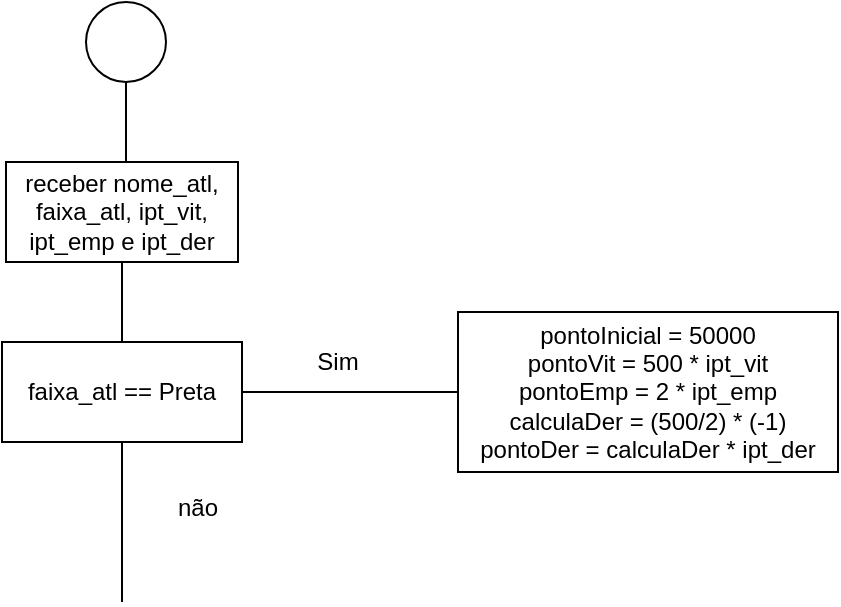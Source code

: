 <mxfile version="20.2.8" type="device"><diagram id="0Zn6i0KMimPKZyARsqPO" name="Página-1"><mxGraphModel dx="868" dy="450" grid="1" gridSize="10" guides="1" tooltips="1" connect="1" arrows="1" fold="1" page="1" pageScale="1" pageWidth="827" pageHeight="1169" math="0" shadow="0"><root><mxCell id="0"/><mxCell id="1" parent="0"/><mxCell id="RjNZKsGPw_uDHT7AELiy-1" value="" style="ellipse;whiteSpace=wrap;html=1;aspect=fixed;" vertex="1" parent="1"><mxGeometry x="394" y="30" width="40" height="40" as="geometry"/></mxCell><mxCell id="RjNZKsGPw_uDHT7AELiy-2" value="" style="endArrow=none;html=1;rounded=0;entryX=0.5;entryY=1;entryDx=0;entryDy=0;" edge="1" parent="1" target="RjNZKsGPw_uDHT7AELiy-1"><mxGeometry width="50" height="50" relative="1" as="geometry"><mxPoint x="414" y="120" as="sourcePoint"/><mxPoint x="440" y="110" as="targetPoint"/></mxGeometry></mxCell><mxCell id="RjNZKsGPw_uDHT7AELiy-3" value="receber nome_atl,&lt;br&gt;faixa_atl, ipt_vit, ipt_emp e ipt_der" style="rounded=0;whiteSpace=wrap;html=1;" vertex="1" parent="1"><mxGeometry x="354" y="110" width="116" height="50" as="geometry"/></mxCell><mxCell id="RjNZKsGPw_uDHT7AELiy-4" value="" style="endArrow=none;html=1;rounded=0;entryX=0.5;entryY=1;entryDx=0;entryDy=0;" edge="1" parent="1" target="RjNZKsGPw_uDHT7AELiy-3"><mxGeometry width="50" height="50" relative="1" as="geometry"><mxPoint x="412" y="210" as="sourcePoint"/><mxPoint x="440" y="190" as="targetPoint"/></mxGeometry></mxCell><mxCell id="RjNZKsGPw_uDHT7AELiy-5" value="faixa_atl == Preta" style="rounded=0;whiteSpace=wrap;html=1;" vertex="1" parent="1"><mxGeometry x="352" y="200" width="120" height="50" as="geometry"/></mxCell><mxCell id="RjNZKsGPw_uDHT7AELiy-6" value="" style="endArrow=none;html=1;rounded=0;exitX=1;exitY=0.5;exitDx=0;exitDy=0;" edge="1" parent="1" source="RjNZKsGPw_uDHT7AELiy-5"><mxGeometry width="50" height="50" relative="1" as="geometry"><mxPoint x="390" y="240" as="sourcePoint"/><mxPoint x="580" y="225" as="targetPoint"/></mxGeometry></mxCell><mxCell id="RjNZKsGPw_uDHT7AELiy-7" value="Sim" style="text;html=1;strokeColor=none;fillColor=none;align=center;verticalAlign=middle;whiteSpace=wrap;rounded=0;" vertex="1" parent="1"><mxGeometry x="490" y="200" width="60" height="20" as="geometry"/></mxCell><mxCell id="RjNZKsGPw_uDHT7AELiy-8" value="pontoInicial = 50000&lt;br&gt;pontoVit = 500 * ipt_vit&lt;br&gt;pontoEmp = 2 * ipt_emp&lt;br&gt;calculaDer = (500/2) * (-1)&lt;br&gt;pontoDer = calculaDer * ipt_der" style="rounded=0;whiteSpace=wrap;html=1;" vertex="1" parent="1"><mxGeometry x="580" y="185" width="190" height="80" as="geometry"/></mxCell><mxCell id="RjNZKsGPw_uDHT7AELiy-9" value="" style="endArrow=none;html=1;rounded=0;entryX=0.5;entryY=1;entryDx=0;entryDy=0;" edge="1" parent="1" target="RjNZKsGPw_uDHT7AELiy-5"><mxGeometry width="50" height="50" relative="1" as="geometry"><mxPoint x="412" y="330" as="sourcePoint"/><mxPoint x="440" y="330" as="targetPoint"/></mxGeometry></mxCell><mxCell id="RjNZKsGPw_uDHT7AELiy-10" value="não" style="text;html=1;strokeColor=none;fillColor=none;align=center;verticalAlign=middle;whiteSpace=wrap;rounded=0;" vertex="1" parent="1"><mxGeometry x="420" y="270" width="60" height="25" as="geometry"/></mxCell></root></mxGraphModel></diagram></mxfile>